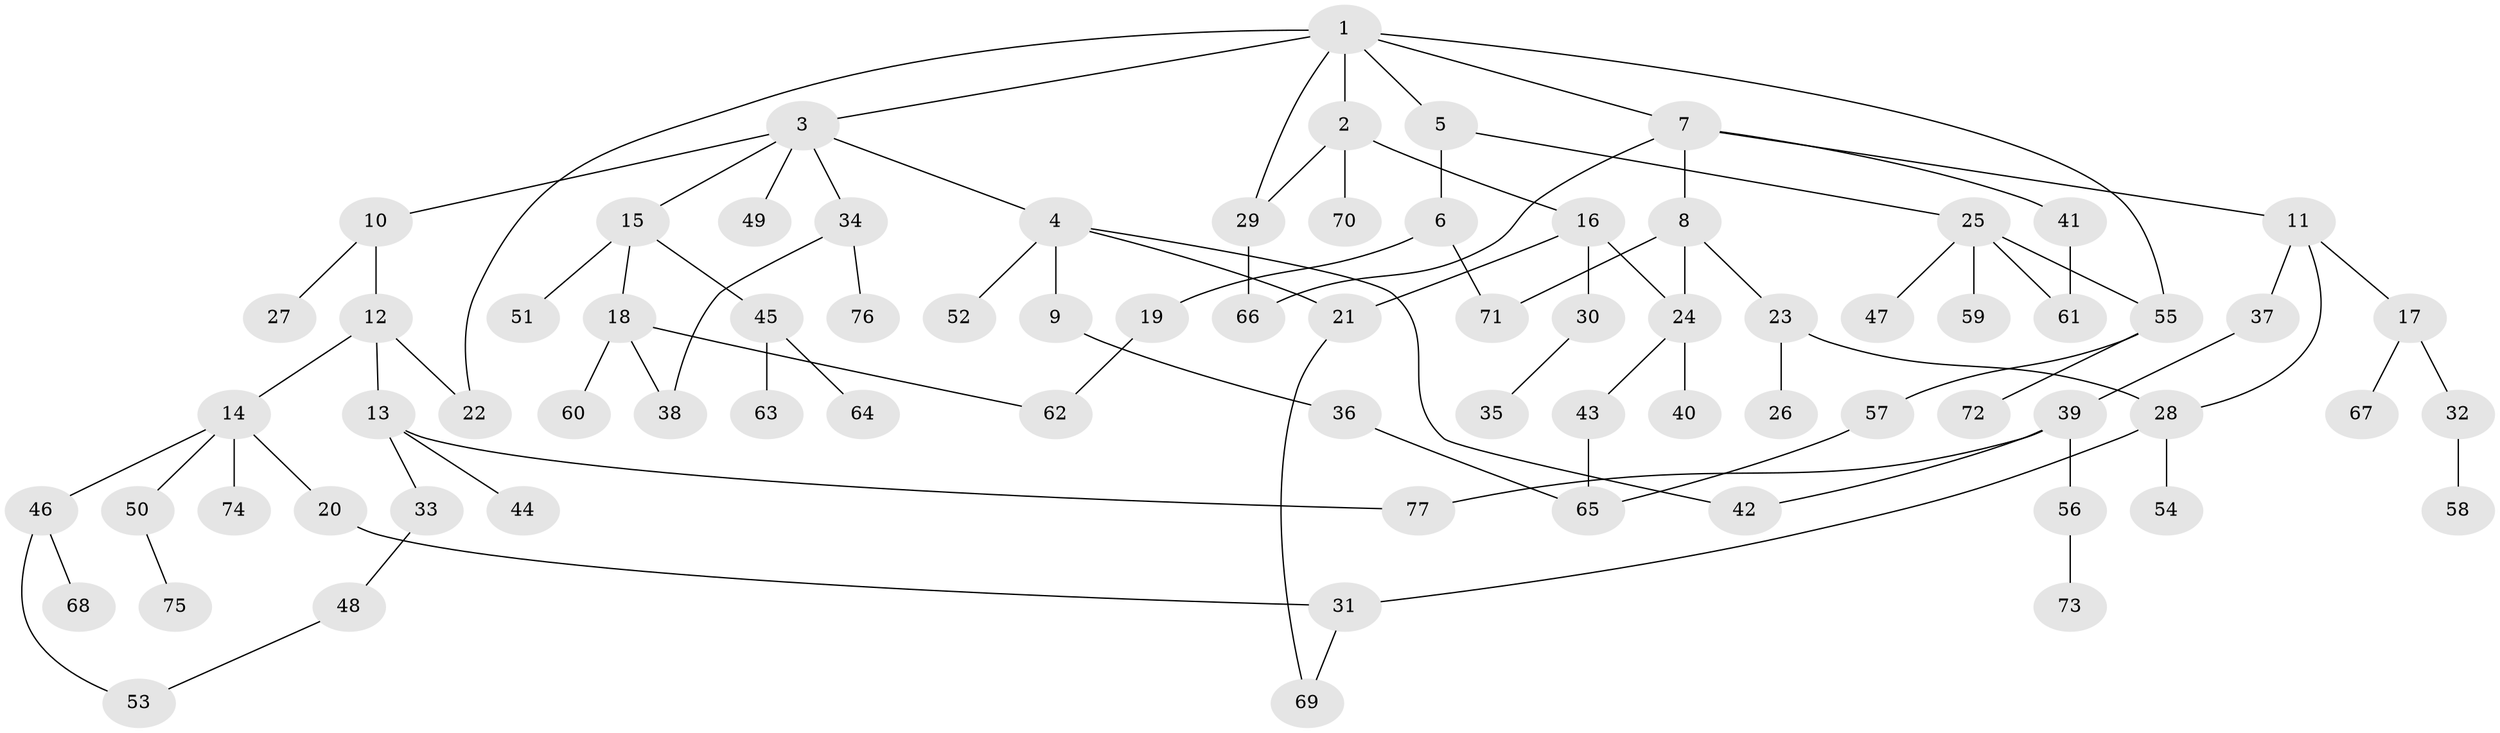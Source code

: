 // coarse degree distribution, {7: 0.018518518518518517, 3: 0.2777777777777778, 5: 0.05555555555555555, 4: 0.12962962962962962, 2: 0.35185185185185186, 1: 0.16666666666666666}
// Generated by graph-tools (version 1.1) at 2025/36/03/04/25 23:36:12]
// undirected, 77 vertices, 94 edges
graph export_dot {
  node [color=gray90,style=filled];
  1;
  2;
  3;
  4;
  5;
  6;
  7;
  8;
  9;
  10;
  11;
  12;
  13;
  14;
  15;
  16;
  17;
  18;
  19;
  20;
  21;
  22;
  23;
  24;
  25;
  26;
  27;
  28;
  29;
  30;
  31;
  32;
  33;
  34;
  35;
  36;
  37;
  38;
  39;
  40;
  41;
  42;
  43;
  44;
  45;
  46;
  47;
  48;
  49;
  50;
  51;
  52;
  53;
  54;
  55;
  56;
  57;
  58;
  59;
  60;
  61;
  62;
  63;
  64;
  65;
  66;
  67;
  68;
  69;
  70;
  71;
  72;
  73;
  74;
  75;
  76;
  77;
  1 -- 2;
  1 -- 3;
  1 -- 5;
  1 -- 7;
  1 -- 55;
  1 -- 29;
  1 -- 22;
  2 -- 16;
  2 -- 29;
  2 -- 70;
  3 -- 4;
  3 -- 10;
  3 -- 15;
  3 -- 34;
  3 -- 49;
  4 -- 9;
  4 -- 42;
  4 -- 52;
  4 -- 21;
  5 -- 6;
  5 -- 25;
  6 -- 19;
  6 -- 71;
  7 -- 8;
  7 -- 11;
  7 -- 41;
  7 -- 66;
  8 -- 23;
  8 -- 24;
  8 -- 71;
  9 -- 36;
  10 -- 12;
  10 -- 27;
  11 -- 17;
  11 -- 37;
  11 -- 28;
  12 -- 13;
  12 -- 14;
  12 -- 22;
  13 -- 33;
  13 -- 44;
  13 -- 77;
  14 -- 20;
  14 -- 46;
  14 -- 50;
  14 -- 74;
  15 -- 18;
  15 -- 45;
  15 -- 51;
  16 -- 21;
  16 -- 30;
  16 -- 24;
  17 -- 32;
  17 -- 67;
  18 -- 60;
  18 -- 62;
  18 -- 38;
  19 -- 62;
  20 -- 31;
  21 -- 69;
  23 -- 26;
  23 -- 28;
  24 -- 40;
  24 -- 43;
  25 -- 47;
  25 -- 59;
  25 -- 55;
  25 -- 61;
  28 -- 54;
  28 -- 31;
  29 -- 66;
  30 -- 35;
  31 -- 69;
  32 -- 58;
  33 -- 48;
  34 -- 38;
  34 -- 76;
  36 -- 65;
  37 -- 39;
  39 -- 56;
  39 -- 77;
  39 -- 42;
  41 -- 61;
  43 -- 65;
  45 -- 63;
  45 -- 64;
  46 -- 68;
  46 -- 53;
  48 -- 53;
  50 -- 75;
  55 -- 57;
  55 -- 72;
  56 -- 73;
  57 -- 65;
}
